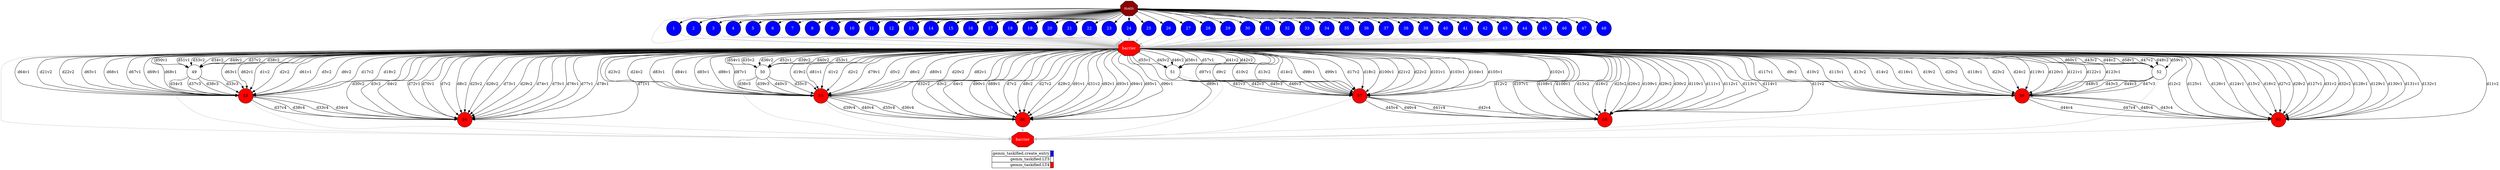digraph {
  rankdir=TB;
  labeljust="l";
  compound= true;
  subgraph dependence_graph {
    ranksep=0.20;
    node[height=0.75];

Synchro0[label="main", shape=octagon, style=filled fillcolor="#8B0000" fontcolor="#FFFFFF"];
1[shape=circle, style=filled fillcolor="#0000ff" fontcolor="#ffffff"];
Synchro0 -> 1;
2[shape=circle, style=filled fillcolor="#0000ff" fontcolor="#ffffff"];
Synchro0 -> 2;
3[shape=circle, style=filled fillcolor="#0000ff" fontcolor="#ffffff"];
Synchro0 -> 3;
4[shape=circle, style=filled fillcolor="#0000ff" fontcolor="#ffffff"];
Synchro0 -> 4;
5[shape=circle, style=filled fillcolor="#0000ff" fontcolor="#ffffff"];
Synchro0 -> 5;
6[shape=circle, style=filled fillcolor="#0000ff" fontcolor="#ffffff"];
Synchro0 -> 6;
7[shape=circle, style=filled fillcolor="#0000ff" fontcolor="#ffffff"];
Synchro0 -> 7;
8[shape=circle, style=filled fillcolor="#0000ff" fontcolor="#ffffff"];
Synchro0 -> 8;
9[shape=circle, style=filled fillcolor="#0000ff" fontcolor="#ffffff"];
Synchro0 -> 9;
10[shape=circle, style=filled fillcolor="#0000ff" fontcolor="#ffffff"];
Synchro0 -> 10;
11[shape=circle, style=filled fillcolor="#0000ff" fontcolor="#ffffff"];
Synchro0 -> 11;
12[shape=circle, style=filled fillcolor="#0000ff" fontcolor="#ffffff"];
Synchro0 -> 12;
13[shape=circle, style=filled fillcolor="#0000ff" fontcolor="#ffffff"];
Synchro0 -> 13;
14[shape=circle, style=filled fillcolor="#0000ff" fontcolor="#ffffff"];
Synchro0 -> 14;
15[shape=circle, style=filled fillcolor="#0000ff" fontcolor="#ffffff"];
Synchro0 -> 15;
16[shape=circle, style=filled fillcolor="#0000ff" fontcolor="#ffffff"];
Synchro0 -> 16;
17[shape=circle, style=filled fillcolor="#0000ff" fontcolor="#ffffff"];
Synchro0 -> 17;
18[shape=circle, style=filled fillcolor="#0000ff" fontcolor="#ffffff"];
Synchro0 -> 18;
19[shape=circle, style=filled fillcolor="#0000ff" fontcolor="#ffffff"];
Synchro0 -> 19;
20[shape=circle, style=filled fillcolor="#0000ff" fontcolor="#ffffff"];
Synchro0 -> 20;
21[shape=circle, style=filled fillcolor="#0000ff" fontcolor="#ffffff"];
Synchro0 -> 21;
22[shape=circle, style=filled fillcolor="#0000ff" fontcolor="#ffffff"];
Synchro0 -> 22;
23[shape=circle, style=filled fillcolor="#0000ff" fontcolor="#ffffff"];
Synchro0 -> 23;
24[shape=circle, style=filled fillcolor="#0000ff" fontcolor="#ffffff"];
Synchro0 -> 24;
25[shape=circle, style=filled fillcolor="#0000ff" fontcolor="#ffffff"];
Synchro0 -> 25;
26[shape=circle, style=filled fillcolor="#0000ff" fontcolor="#ffffff"];
Synchro0 -> 26;
27[shape=circle, style=filled fillcolor="#0000ff" fontcolor="#ffffff"];
Synchro0 -> 27;
28[shape=circle, style=filled fillcolor="#0000ff" fontcolor="#ffffff"];
Synchro0 -> 28;
29[shape=circle, style=filled fillcolor="#0000ff" fontcolor="#ffffff"];
Synchro0 -> 29;
30[shape=circle, style=filled fillcolor="#0000ff" fontcolor="#ffffff"];
Synchro0 -> 30;
31[shape=circle, style=filled fillcolor="#0000ff" fontcolor="#ffffff"];
Synchro0 -> 31;
32[shape=circle, style=filled fillcolor="#0000ff" fontcolor="#ffffff"];
Synchro0 -> 32;
33[shape=circle, style=filled fillcolor="#0000ff" fontcolor="#ffffff"];
Synchro0 -> 33;
34[shape=circle, style=filled fillcolor="#0000ff" fontcolor="#ffffff"];
Synchro0 -> 34;
35[shape=circle, style=filled fillcolor="#0000ff" fontcolor="#ffffff"];
Synchro0 -> 35;
36[shape=circle, style=filled fillcolor="#0000ff" fontcolor="#ffffff"];
Synchro0 -> 36;
37[shape=circle, style=filled fillcolor="#0000ff" fontcolor="#ffffff"];
Synchro0 -> 37;
38[shape=circle, style=filled fillcolor="#0000ff" fontcolor="#ffffff"];
Synchro0 -> 38;
39[shape=circle, style=filled fillcolor="#0000ff" fontcolor="#ffffff"];
Synchro0 -> 39;
40[shape=circle, style=filled fillcolor="#0000ff" fontcolor="#ffffff"];
Synchro0 -> 40;
41[shape=circle, style=filled fillcolor="#0000ff" fontcolor="#ffffff"];
Synchro0 -> 41;
42[shape=circle, style=filled fillcolor="#0000ff" fontcolor="#ffffff"];
Synchro0 -> 42;
43[shape=circle, style=filled fillcolor="#0000ff" fontcolor="#ffffff"];
Synchro0 -> 43;
44[shape=circle, style=filled fillcolor="#0000ff" fontcolor="#ffffff"];
Synchro0 -> 44;
45[shape=circle, style=filled fillcolor="#0000ff" fontcolor="#ffffff"];
Synchro0 -> 45;
46[shape=circle, style=filled fillcolor="#0000ff" fontcolor="#ffffff"];
Synchro0 -> 46;
47[shape=circle, style=filled fillcolor="#0000ff" fontcolor="#ffffff"];
Synchro0 -> 47;
48[shape=circle, style=filled fillcolor="#0000ff" fontcolor="#ffffff"];
Synchro0 -> 48;
Synchro1[label="barrier", shape=octagon, style=filled fillcolor="#ff0000" fontcolor="#FFFFFF"];
Synchro0 -> Synchro1 [color=grey];
7 -> Synchro1 [color=grey];
21 -> Synchro1 [color=grey];
31 -> Synchro1 [color=grey];
43 -> Synchro1 [color=grey];
20 -> Synchro1 [color=grey];
26 -> Synchro1 [color=grey];
38 -> Synchro1 [color=grey];
39 -> Synchro1 [color=grey];
17 -> Synchro1 [color=grey];
34 -> Synchro1 [color=grey];
30 -> Synchro1 [color=grey];
33 -> Synchro1 [color=grey];
36 -> Synchro1 [color=grey];
22 -> Synchro1 [color=grey];
29 -> Synchro1 [color=grey];
8 -> Synchro1 [color=grey];
28 -> Synchro1 [color=grey];
2 -> Synchro1 [color=grey];
14 -> Synchro1 [color=grey];
18 -> Synchro1 [color=grey];
6 -> Synchro1 [color=grey];
40 -> Synchro1 [color=grey];
1 -> Synchro1 [color=grey];
19 -> Synchro1 [color=grey];
44 -> Synchro1 [color=grey];
11 -> Synchro1 [color=grey];
24 -> Synchro1 [color=grey];
48 -> Synchro1 [color=grey];
13 -> Synchro1 [color=grey];
27 -> Synchro1 [color=grey];
12 -> Synchro1 [color=grey];
15 -> Synchro1 [color=grey];
32 -> Synchro1 [color=grey];
41 -> Synchro1 [color=grey];
45 -> Synchro1 [color=grey];
42 -> Synchro1 [color=grey];
47 -> Synchro1 [color=grey];
46 -> Synchro1 [color=grey];
16 -> Synchro1 [color=grey];
25 -> Synchro1 [color=grey];
37 -> Synchro1 [color=grey];
10 -> Synchro1 [color=grey];
4 -> Synchro1 [color=grey];
23 -> Synchro1 [color=grey];
9 -> Synchro1 [color=grey];
5 -> Synchro1 [color=grey];
35 -> Synchro1 [color=grey];
3 -> Synchro1 [color=grey];
49[shape=circle, style=filled fillcolor="#ffffff" fontcolor="#000000"];
Synchro1 -> 49 [label="d33v2"];
Synchro1 -> 49 [label="d34v2"];
Synchro1 -> 49 [label="d49v1"];
Synchro1 -> 49 [label="d37v2"];
Synchro1 -> 49 [label="d38v2"];
Synchro1 -> 49 [label="d50v1"];
Synchro1 -> 49 [label="d51v1"];
50[shape=circle, style=filled fillcolor="#ffffff" fontcolor="#000000"];
Synchro1 -> 50 [label="d35v2"];
Synchro1 -> 50 [label="d36v2"];
Synchro1 -> 50 [label="d52v1"];
Synchro1 -> 50 [label="d39v2"];
Synchro1 -> 50 [label="d40v2"];
Synchro1 -> 50 [label="d53v1"];
Synchro1 -> 50 [label="d54v1"];
51[shape=circle, style=filled fillcolor="#ffffff" fontcolor="#000000"];
Synchro1 -> 51 [label="d41v2"];
Synchro1 -> 51 [label="d42v2"];
Synchro1 -> 51 [label="d55v1"];
Synchro1 -> 51 [label="d45v2"];
Synchro1 -> 51 [label="d46v2"];
Synchro1 -> 51 [label="d56v1"];
Synchro1 -> 51 [label="d57v1"];
52[shape=circle, style=filled fillcolor="#ffffff" fontcolor="#000000"];
Synchro1 -> 52 [label="d43v2"];
Synchro1 -> 52 [label="d44v2"];
Synchro1 -> 52 [label="d58v1"];
Synchro1 -> 52 [label="d47v2"];
Synchro1 -> 52 [label="d48v2"];
Synchro1 -> 52 [label="d59v1"];
Synchro1 -> 52 [label="d60v1"];
53[shape=circle, style=filled fillcolor="#ff0000" fontcolor="#000000"];
Synchro1 -> 53 [label="d1v2"];
Synchro1 -> 53 [label="d2v2"];
Synchro1 -> 53 [label="d61v1"];
Synchro1 -> 53 [label="d5v2"];
Synchro1 -> 53 [label="d6v2"];
Synchro1 -> 53 [label="d62v1"];
Synchro1 -> 53 [label="d63v1"];
Synchro1 -> 53 [label="d17v2"];
Synchro1 -> 53 [label="d18v2"];
Synchro1 -> 53 [label="d64v1"];
Synchro1 -> 53 [label="d21v2"];
Synchro1 -> 53 [label="d22v2"];
Synchro1 -> 53 [label="d65v1"];
Synchro1 -> 53 [label="d66v1"];
49 -> 53 [label="d33v3"];
49 -> 53 [label="d34v3"];
Synchro1 -> 53 [label="d67v1"];
49 -> 53 [label="d37v3"];
49 -> 53 [label="d38v3"];
Synchro1 -> 53 [label="d68v1"];
Synchro1 -> 53 [label="d69v1"];
54[shape=circle, style=filled fillcolor="#ff0000" fontcolor="#000000"];
Synchro1 -> 54 [label="d3v2"];
Synchro1 -> 54 [label="d4v2"];
Synchro1 -> 54 [label="d70v1"];
Synchro1 -> 54 [label="d7v2"];
Synchro1 -> 54 [label="d8v2"];
Synchro1 -> 54 [label="d71v1"];
Synchro1 -> 54 [label="d72v1"];
Synchro1 -> 54 [label="d25v2"];
Synchro1 -> 54 [label="d26v2"];
Synchro1 -> 54 [label="d73v1"];
Synchro1 -> 54 [label="d29v2"];
Synchro1 -> 54 [label="d30v2"];
Synchro1 -> 54 [label="d74v1"];
Synchro1 -> 54 [label="d75v1"];
53 -> 54 [label="d33v4"];
53 -> 54 [label="d34v4"];
Synchro1 -> 54 [label="d76v1"];
53 -> 54 [label="d37v4"];
53 -> 54 [label="d38v4"];
Synchro1 -> 54 [label="d77v1"];
Synchro1 -> 54 [label="d78v1"];
55[shape=circle, style=filled fillcolor="#ff0000" fontcolor="#000000"];
Synchro1 -> 55 [label="d1v2"];
Synchro1 -> 55 [label="d2v2"];
Synchro1 -> 55 [label="d79v1"];
Synchro1 -> 55 [label="d5v2"];
Synchro1 -> 55 [label="d6v2"];
Synchro1 -> 55 [label="d80v1"];
Synchro1 -> 55 [label="d81v1"];
Synchro1 -> 55 [label="d19v2"];
Synchro1 -> 55 [label="d20v2"];
Synchro1 -> 55 [label="d82v1"];
Synchro1 -> 55 [label="d23v2"];
Synchro1 -> 55 [label="d24v2"];
Synchro1 -> 55 [label="d83v1"];
Synchro1 -> 55 [label="d84v1"];
50 -> 55 [label="d35v3"];
50 -> 55 [label="d36v3"];
Synchro1 -> 55 [label="d85v1"];
50 -> 55 [label="d39v3"];
50 -> 55 [label="d40v3"];
Synchro1 -> 55 [label="d86v1"];
Synchro1 -> 55 [label="d87v1"];
56[shape=circle, style=filled fillcolor="#ff0000" fontcolor="#000000"];
Synchro1 -> 56 [label="d3v2"];
Synchro1 -> 56 [label="d4v2"];
Synchro1 -> 56 [label="d88v1"];
Synchro1 -> 56 [label="d7v2"];
Synchro1 -> 56 [label="d8v2"];
Synchro1 -> 56 [label="d89v1"];
Synchro1 -> 56 [label="d90v1"];
Synchro1 -> 56 [label="d27v2"];
Synchro1 -> 56 [label="d28v2"];
Synchro1 -> 56 [label="d91v1"];
Synchro1 -> 56 [label="d31v2"];
Synchro1 -> 56 [label="d32v2"];
Synchro1 -> 56 [label="d92v1"];
Synchro1 -> 56 [label="d93v1"];
55 -> 56 [label="d35v4"];
55 -> 56 [label="d36v4"];
Synchro1 -> 56 [label="d94v1"];
55 -> 56 [label="d39v4"];
55 -> 56 [label="d40v4"];
Synchro1 -> 56 [label="d95v1"];
Synchro1 -> 56 [label="d96v1"];
57[shape=circle, style=filled fillcolor="#ff0000" fontcolor="#000000"];
Synchro1 -> 57 [label="d9v2"];
Synchro1 -> 57 [label="d10v2"];
Synchro1 -> 57 [label="d97v1"];
Synchro1 -> 57 [label="d13v2"];
Synchro1 -> 57 [label="d14v2"];
Synchro1 -> 57 [label="d98v1"];
Synchro1 -> 57 [label="d99v1"];
Synchro1 -> 57 [label="d17v2"];
Synchro1 -> 57 [label="d18v2"];
Synchro1 -> 57 [label="d100v1"];
Synchro1 -> 57 [label="d21v2"];
Synchro1 -> 57 [label="d22v2"];
Synchro1 -> 57 [label="d101v1"];
Synchro1 -> 57 [label="d102v1"];
51 -> 57 [label="d41v3"];
51 -> 57 [label="d42v3"];
Synchro1 -> 57 [label="d103v1"];
51 -> 57 [label="d45v3"];
51 -> 57 [label="d46v3"];
Synchro1 -> 57 [label="d104v1"];
Synchro1 -> 57 [label="d105v1"];
58[shape=circle, style=filled fillcolor="#ff0000" fontcolor="#000000"];
Synchro1 -> 58 [label="d11v2"];
Synchro1 -> 58 [label="d12v2"];
Synchro1 -> 58 [label="d106v1"];
Synchro1 -> 58 [label="d15v2"];
Synchro1 -> 58 [label="d16v2"];
Synchro1 -> 58 [label="d107v1"];
Synchro1 -> 58 [label="d108v1"];
Synchro1 -> 58 [label="d25v2"];
Synchro1 -> 58 [label="d26v2"];
Synchro1 -> 58 [label="d109v1"];
Synchro1 -> 58 [label="d29v2"];
Synchro1 -> 58 [label="d30v2"];
Synchro1 -> 58 [label="d110v1"];
Synchro1 -> 58 [label="d111v1"];
57 -> 58 [label="d41v4"];
57 -> 58 [label="d42v4"];
Synchro1 -> 58 [label="d112v1"];
57 -> 58 [label="d45v4"];
57 -> 58 [label="d46v4"];
Synchro1 -> 58 [label="d113v1"];
Synchro1 -> 58 [label="d114v1"];
59[shape=circle, style=filled fillcolor="#ff0000" fontcolor="#000000"];
Synchro1 -> 59 [label="d9v2"];
Synchro1 -> 59 [label="d10v2"];
Synchro1 -> 59 [label="d115v1"];
Synchro1 -> 59 [label="d13v2"];
Synchro1 -> 59 [label="d14v2"];
Synchro1 -> 59 [label="d116v1"];
Synchro1 -> 59 [label="d117v1"];
Synchro1 -> 59 [label="d19v2"];
Synchro1 -> 59 [label="d20v2"];
Synchro1 -> 59 [label="d118v1"];
Synchro1 -> 59 [label="d23v2"];
Synchro1 -> 59 [label="d24v2"];
Synchro1 -> 59 [label="d119v1"];
Synchro1 -> 59 [label="d120v1"];
52 -> 59 [label="d43v3"];
52 -> 59 [label="d44v3"];
Synchro1 -> 59 [label="d121v1"];
52 -> 59 [label="d47v3"];
52 -> 59 [label="d48v3"];
Synchro1 -> 59 [label="d122v1"];
Synchro1 -> 59 [label="d123v1"];
60[shape=circle, style=filled fillcolor="#ff0000" fontcolor="#000000"];
Synchro1 -> 60 [label="d11v2"];
Synchro1 -> 60 [label="d12v2"];
Synchro1 -> 60 [label="d124v1"];
Synchro1 -> 60 [label="d15v2"];
Synchro1 -> 60 [label="d16v2"];
Synchro1 -> 60 [label="d125v1"];
Synchro1 -> 60 [label="d126v1"];
Synchro1 -> 60 [label="d27v2"];
Synchro1 -> 60 [label="d28v2"];
Synchro1 -> 60 [label="d127v1"];
Synchro1 -> 60 [label="d31v2"];
Synchro1 -> 60 [label="d32v2"];
Synchro1 -> 60 [label="d128v1"];
Synchro1 -> 60 [label="d129v1"];
59 -> 60 [label="d43v4"];
59 -> 60 [label="d44v4"];
Synchro1 -> 60 [label="d130v1"];
59 -> 60 [label="d47v4"];
59 -> 60 [label="d48v4"];
Synchro1 -> 60 [label="d131v1"];
Synchro1 -> 60 [label="d132v1"];
Synchro2[label="barrier", shape=octagon, style=filled fillcolor="#ff0000" fontcolor="#FFFFFF"];
Synchro1 -> Synchro2 [color=grey];
54 -> Synchro2 [color=grey];
51 -> Synchro2 [color=grey];
49 -> Synchro2 [color=grey];
52 -> Synchro2 [color=grey];
60 -> Synchro2 [color=grey];
59 -> Synchro2 [color=grey];
58 -> Synchro2 [color=grey];
56 -> Synchro2 [color=grey];
50 -> Synchro2 [color=grey];
53 -> Synchro2 [color=grey];
57 -> Synchro2 [color=grey];
55 -> Synchro2 [color=grey];  }
  subgraph legend {
    rank=sink;
    node [shape=plaintext, height=0.75];
    ranksep=0.20;
    label = "Legend";
    key [label=<
      <table border="0" cellpadding="2" cellspacing="0" cellborder="1">
<tr>
<td align="right">gemm_taskified.create_entry</td>
<td bgcolor="#0000ff">&nbsp;</td>
</tr>
<tr>
<td align="right">gemm_taskified.LT3</td>
<td bgcolor="#ffffff">&nbsp;</td>
</tr>
<tr>
<td align="right">gemm_taskified.LT4</td>
<td bgcolor="#ff0000">&nbsp;</td>
</tr>
      </table>
    >]
  }
}
